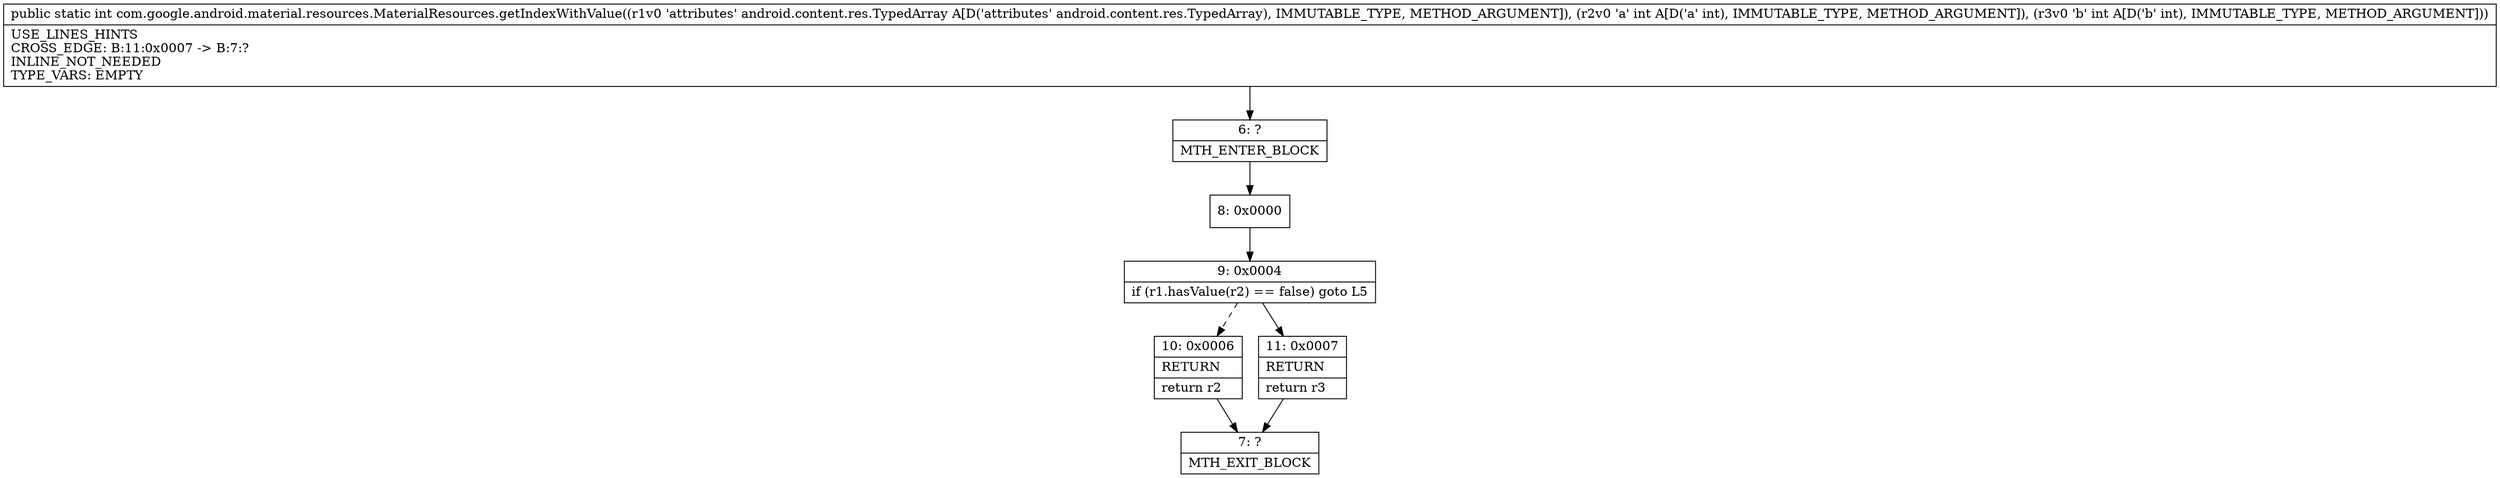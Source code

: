 digraph "CFG forcom.google.android.material.resources.MaterialResources.getIndexWithValue(Landroid\/content\/res\/TypedArray;II)I" {
Node_6 [shape=record,label="{6\:\ ?|MTH_ENTER_BLOCK\l}"];
Node_8 [shape=record,label="{8\:\ 0x0000}"];
Node_9 [shape=record,label="{9\:\ 0x0004|if (r1.hasValue(r2) == false) goto L5\l}"];
Node_10 [shape=record,label="{10\:\ 0x0006|RETURN\l|return r2\l}"];
Node_7 [shape=record,label="{7\:\ ?|MTH_EXIT_BLOCK\l}"];
Node_11 [shape=record,label="{11\:\ 0x0007|RETURN\l|return r3\l}"];
MethodNode[shape=record,label="{public static int com.google.android.material.resources.MaterialResources.getIndexWithValue((r1v0 'attributes' android.content.res.TypedArray A[D('attributes' android.content.res.TypedArray), IMMUTABLE_TYPE, METHOD_ARGUMENT]), (r2v0 'a' int A[D('a' int), IMMUTABLE_TYPE, METHOD_ARGUMENT]), (r3v0 'b' int A[D('b' int), IMMUTABLE_TYPE, METHOD_ARGUMENT]))  | USE_LINES_HINTS\lCROSS_EDGE: B:11:0x0007 \-\> B:7:?\lINLINE_NOT_NEEDED\lTYPE_VARS: EMPTY\l}"];
MethodNode -> Node_6;Node_6 -> Node_8;
Node_8 -> Node_9;
Node_9 -> Node_10[style=dashed];
Node_9 -> Node_11;
Node_10 -> Node_7;
Node_11 -> Node_7;
}

